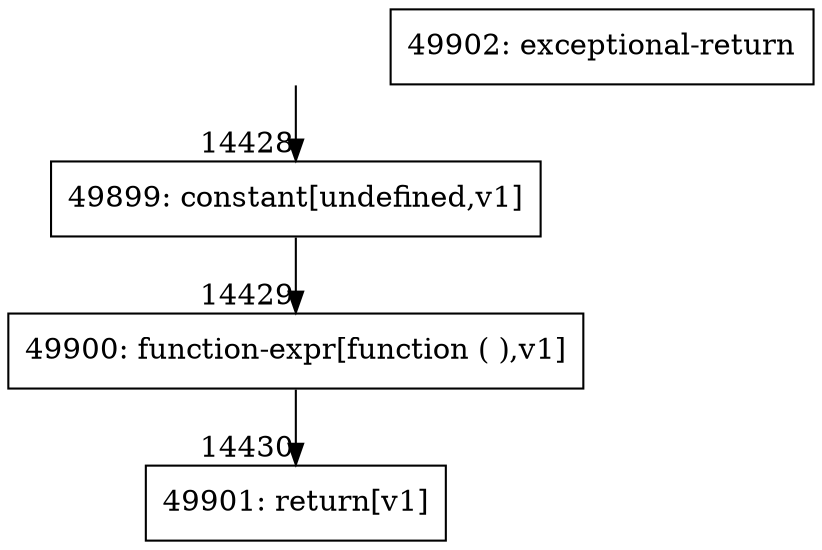 digraph {
rankdir="TD"
BB_entry1336[shape=none,label=""];
BB_entry1336 -> BB14428 [tailport=s, headport=n, headlabel="    14428"]
BB14428 [shape=record label="{49899: constant[undefined,v1]}" ] 
BB14428 -> BB14429 [tailport=s, headport=n, headlabel="      14429"]
BB14429 [shape=record label="{49900: function-expr[function ( ),v1]}" ] 
BB14429 -> BB14430 [tailport=s, headport=n, headlabel="      14430"]
BB14430 [shape=record label="{49901: return[v1]}" ] 
BB14431 [shape=record label="{49902: exceptional-return}" ] 
//#$~ 8537
}
